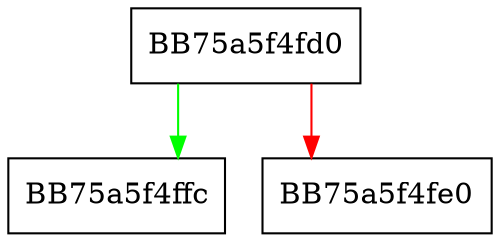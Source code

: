 digraph TestProcessStateFeature {
  node [shape="box"];
  graph [splines=ortho];
  BB75a5f4fd0 -> BB75a5f4ffc [color="green"];
  BB75a5f4fd0 -> BB75a5f4fe0 [color="red"];
}